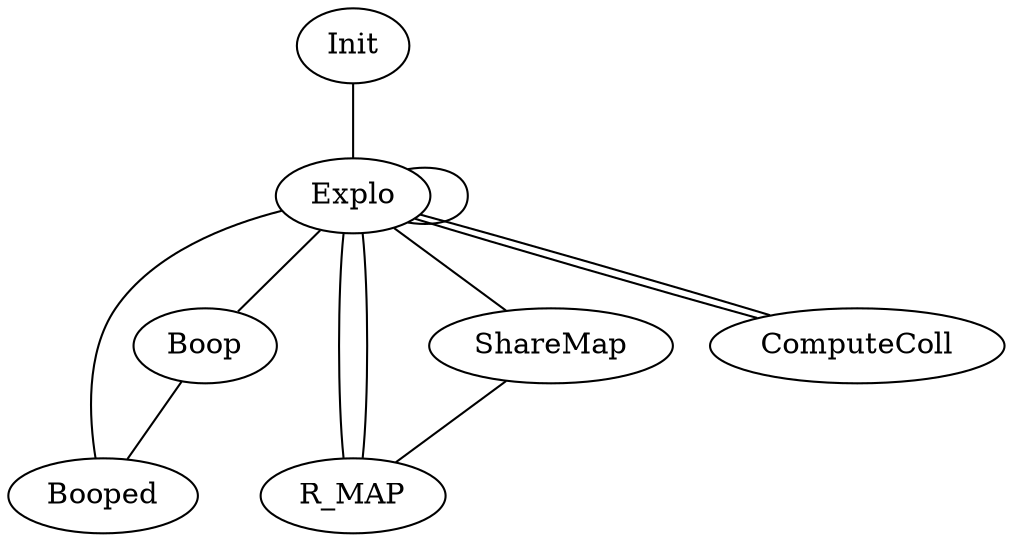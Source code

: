 graph g{
        Init
        Boop
        Booped
        ShareMap
        R_MAP
        Explo
        ComputeColl

        Init -- Explo
        Explo -- Explo
        Explo -- Boop
        Boop -- Booped
        Booped -- Explo
        Explo -- ShareMap
        ShareMap -- R_MAP
        R_MAP -- Explo
        Explo -- R_MAP
        Explo -- ComputeColl
        ComputeColl -- Explo

}

